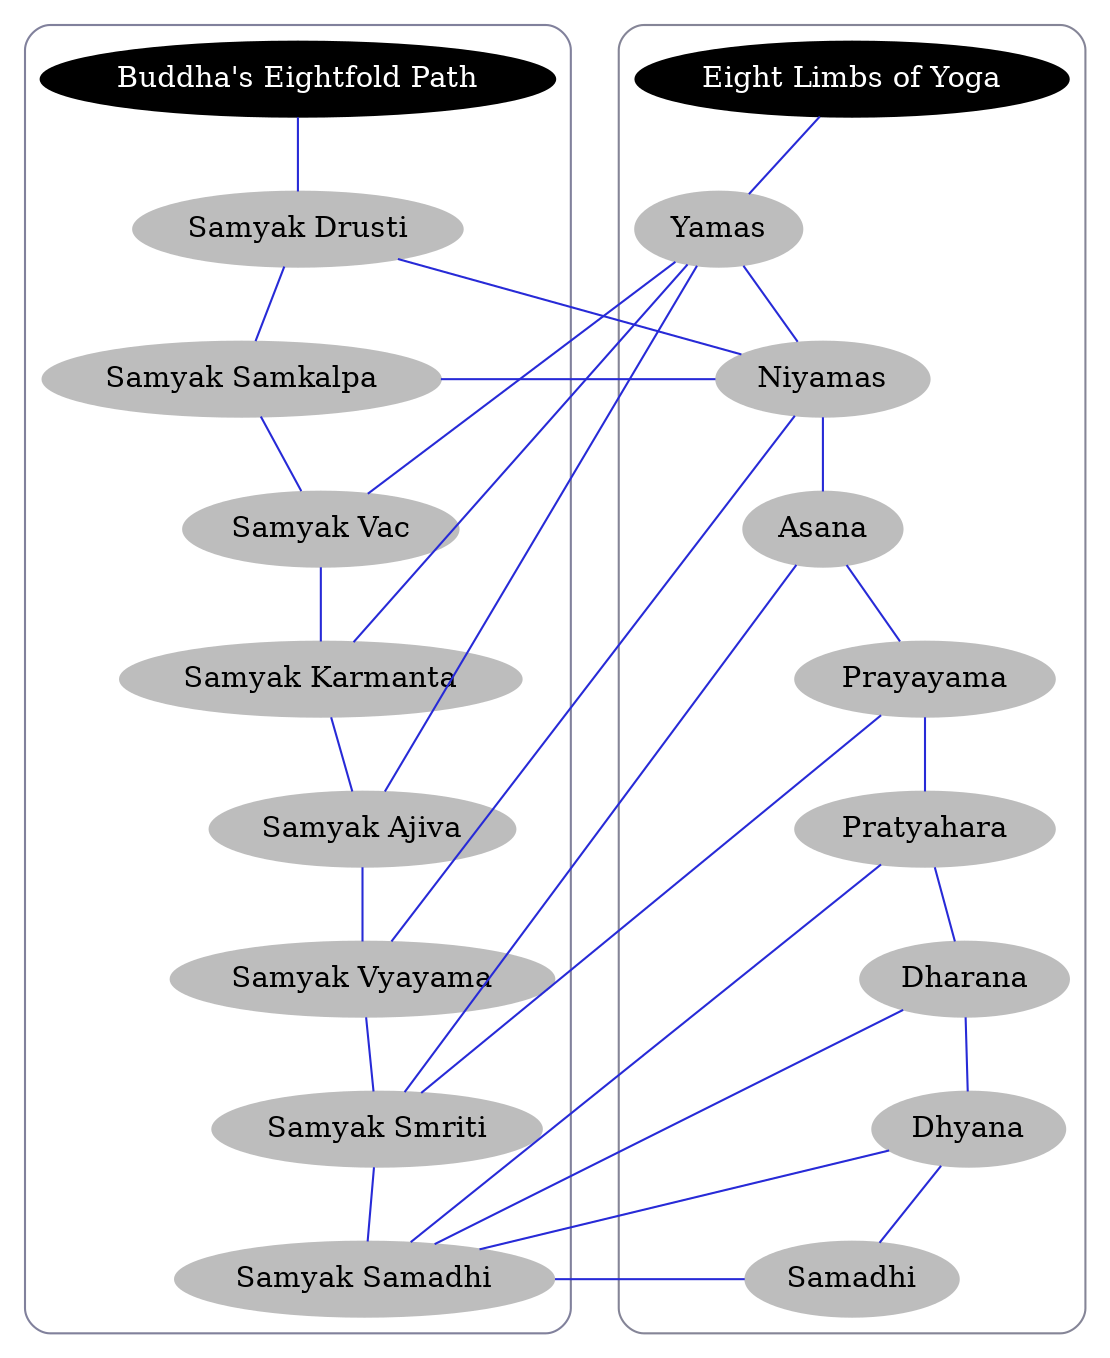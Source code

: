 graph G {

bgcolor="transparent";
  newrank=true;
  splines = false

  node [style=filled,color="#bdbdbd"];
  edge [style=filled,color="#272ad7"];
 
{
  rank = same; 
  alabel[color=black,fontcolor=white]; 
  blabel[color=black,fontcolor=white]; }
{
  rank = same; a0; b0; }
{
  rank = same; a1; b1; }
{
  rank = same; a2; b2; }
{
  rank = same; a3; b3; }
{
  rank = same; a4; b4; }
{
  rank = same; a5; b5; }
{
  rank = same; a6; b6; }
{
  rank = same; a7; b7; }

  a0 -- b1;
  a1 -- b1;
  a2 -- b0;
  a3 -- b0;
  a4 -- b0;
  a7 -- b7;
  a5 -- b1;
  a6 -- b2;
  a6 -- b3;
  a7 -- b6;
  a7 -- b4;
  a7 -- b5;

  subgraph cluster_0 {
    style=rounded;
    bgcolor="transparent"
    color="#81819c";
    alabel -- a0;
    a0 -- a1 -- a2 -- a3 -- a4 -- a5 -- a6 -- a7;

  };

  subgraph cluster_1 {
    style=rounded;
    bgcolor="transparent"
    color="#858597";
    node [style=filled,color=white];
    blabel -- b0
    b0 -- b1 -- b2 -- b3 -- b4 -- b5 -- b6 -- b7;
  }  ;
  
  alabel [label="Buddha's Eightfold Path"]
  blabel [label="Eight Limbs of Yoga"]
  a0 [label="Samyak Drusti"]
  a1 [label="Samyak Samkalpa"]
  a2 [label="Samyak Vac"]
  a3 [label="Samyak Karmanta"]
  a4 [label="Samyak Ajiva"]
  a5 [label="Samyak Vyayama"]
  a6 [label="Samyak Smriti"]
  a7 [label="Samyak Samadhi"]

  
  b0 [label="Yamas"]
  b1 [label="Niyamas"]
  b2 [label="Asana"]
  b3 [label="Prayayama"]
  b4 [label="Pratyahara"]
  b5 [label="Dharana"]
  b6 [label="Dhyana"]
  b7 [label="Samadhi"]
 
  
}